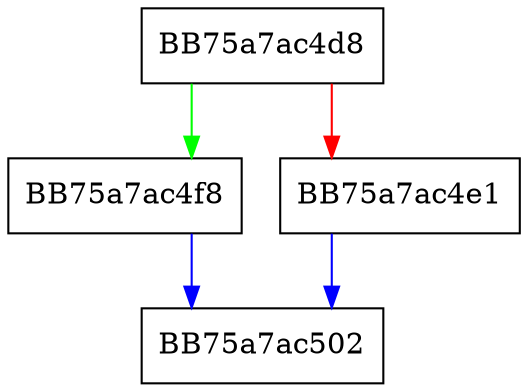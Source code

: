 digraph _get_dstbias {
  node [shape="box"];
  graph [splines=ortho];
  BB75a7ac4d8 -> BB75a7ac4f8 [color="green"];
  BB75a7ac4d8 -> BB75a7ac4e1 [color="red"];
  BB75a7ac4e1 -> BB75a7ac502 [color="blue"];
  BB75a7ac4f8 -> BB75a7ac502 [color="blue"];
}